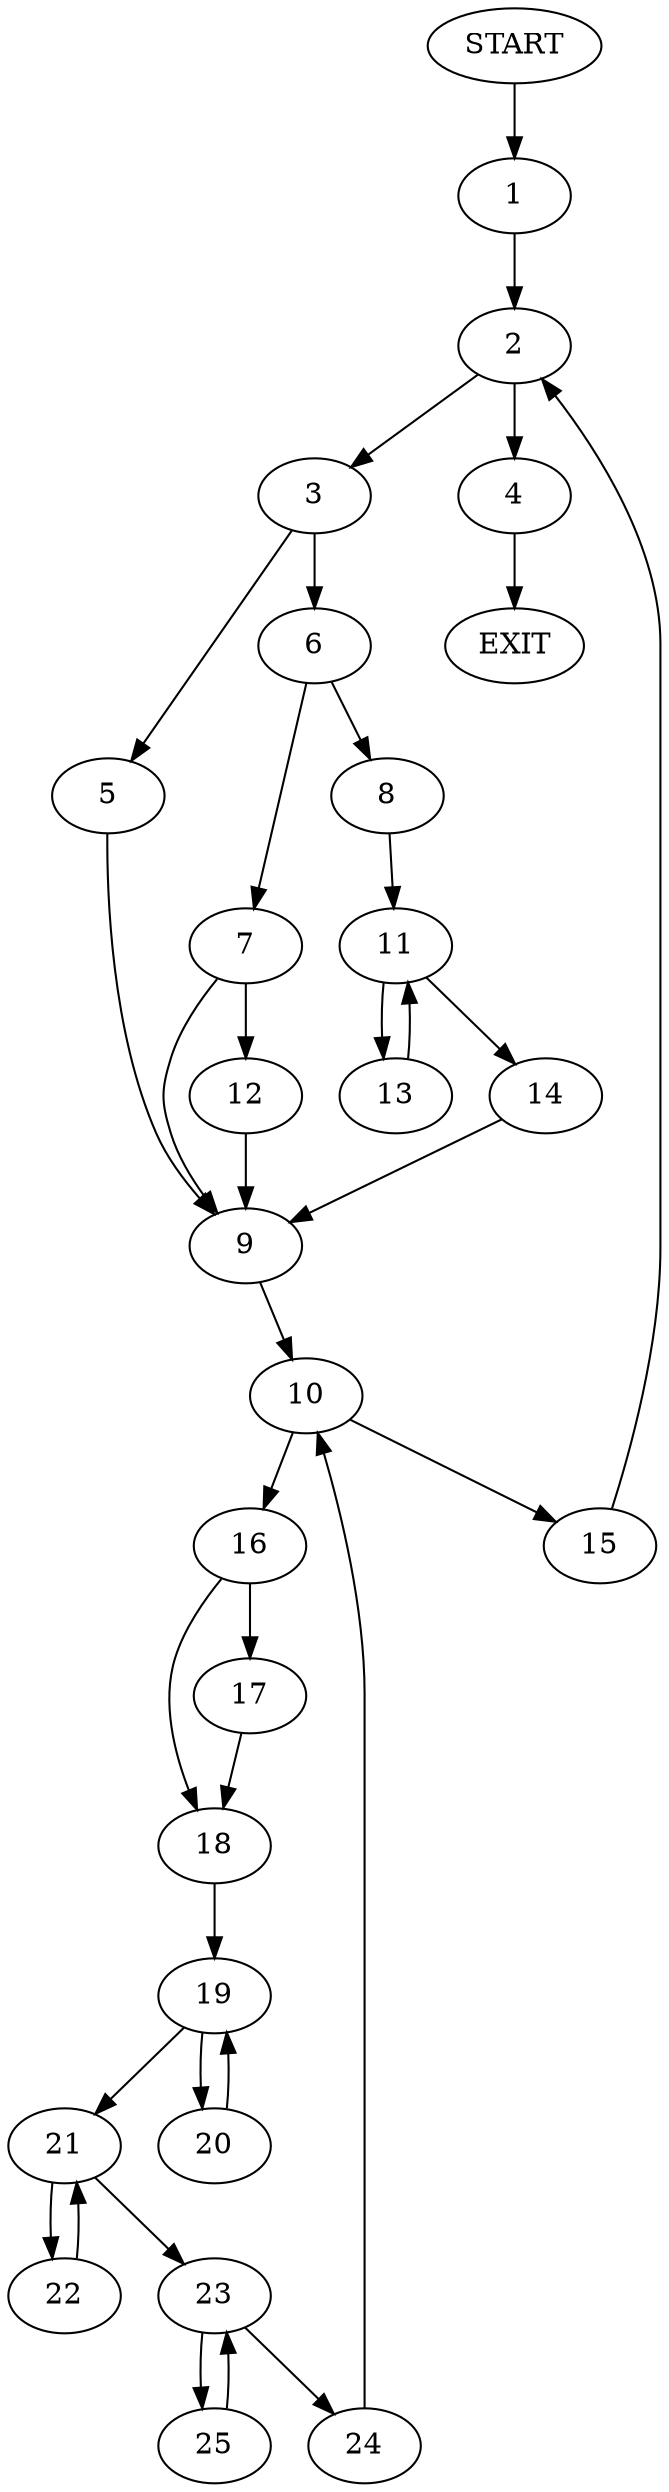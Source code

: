 digraph {
0 [label="START"]
26 [label="EXIT"]
0 -> 1
1 -> 2
2 -> 3
2 -> 4
4 -> 26
3 -> 5
3 -> 6
6 -> 7
6 -> 8
5 -> 9
9 -> 10
8 -> 11
7 -> 9
7 -> 12
11 -> 13
11 -> 14
13 -> 11
14 -> 9
12 -> 9
10 -> 15
10 -> 16
15 -> 2
16 -> 17
16 -> 18
18 -> 19
17 -> 18
19 -> 20
19 -> 21
20 -> 19
21 -> 22
21 -> 23
22 -> 21
23 -> 24
23 -> 25
25 -> 23
24 -> 10
}
